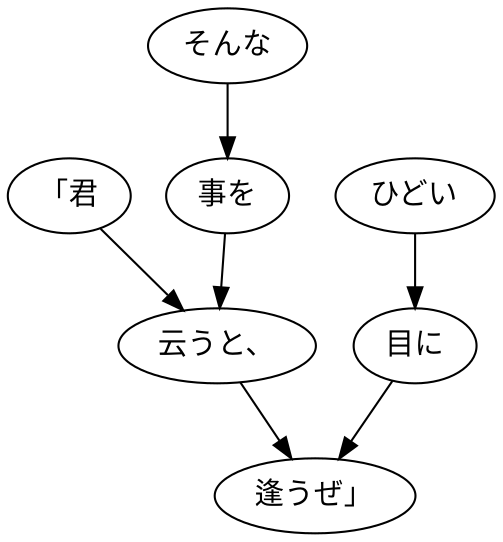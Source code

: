digraph graph6257 {
	node0 [label="「君"];
	node1 [label="そんな"];
	node2 [label="事を"];
	node3 [label="云うと、"];
	node4 [label="ひどい"];
	node5 [label="目に"];
	node6 [label="逢うぜ」"];
	node0 -> node3;
	node1 -> node2;
	node2 -> node3;
	node3 -> node6;
	node4 -> node5;
	node5 -> node6;
}
